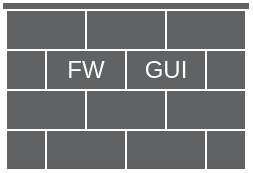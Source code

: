 <mxfile version="22.1.16" type="device">
  <diagram name="Page-1" id="7mQ4WatBJcZ_-ltwRFsC">
    <mxGraphModel dx="521" dy="360" grid="1" gridSize="10" guides="1" tooltips="1" connect="1" arrows="1" fold="1" page="1" pageScale="1" pageWidth="1700" pageHeight="1100" math="0" shadow="0">
      <root>
        <mxCell id="0" />
        <mxCell id="1" parent="0" />
        <mxCell id="GRuEMfjjA_Yr1zbTqD5k-22" value="" style="whiteSpace=wrap;html=1;strokeColor=#FFFFFF;shadow=0;gradientColor=none;gradientDirection=north;fillColor=#606263;aspect=fixed;" vertex="1" parent="1">
          <mxGeometry x="400" y="460" width="40" height="20" as="geometry" />
        </mxCell>
        <mxCell id="GRuEMfjjA_Yr1zbTqD5k-23" value="" style="whiteSpace=wrap;html=1;strokeColor=#FFFFFF;shadow=0;gradientColor=none;gradientDirection=north;fillColor=#606263;aspect=fixed;" vertex="1" parent="1">
          <mxGeometry x="360" y="460" width="40" height="20" as="geometry" />
        </mxCell>
        <mxCell id="GRuEMfjjA_Yr1zbTqD5k-24" value="" style="whiteSpace=wrap;html=1;strokeColor=#FFFFFF;shadow=0;gradientColor=none;gradientDirection=north;fillColor=#606263;aspect=fixed;" vertex="1" parent="1">
          <mxGeometry x="340" y="440" width="40" height="20" as="geometry" />
        </mxCell>
        <mxCell id="GRuEMfjjA_Yr1zbTqD5k-25" value="" style="whiteSpace=wrap;html=1;strokeColor=#FFFFFF;shadow=0;gradientColor=none;gradientDirection=north;fillColor=#606263;aspect=fixed;" vertex="1" parent="1">
          <mxGeometry x="380" y="440" width="40" height="20" as="geometry" />
        </mxCell>
        <mxCell id="GRuEMfjjA_Yr1zbTqD5k-26" value="" style="whiteSpace=wrap;html=1;strokeColor=#FFFFFF;shadow=0;gradientColor=none;gradientDirection=north;fillColor=#606263;aspect=fixed;" vertex="1" parent="1">
          <mxGeometry x="420" y="440" width="40" height="20" as="geometry" />
        </mxCell>
        <mxCell id="GRuEMfjjA_Yr1zbTqD5k-27" value="" style="whiteSpace=wrap;html=1;strokeColor=#FFFFFF;shadow=0;gradientColor=none;gradientDirection=north;fillColor=#606263;aspect=fixed;" vertex="1" parent="1">
          <mxGeometry x="380" y="400" width="40" height="20" as="geometry" />
        </mxCell>
        <mxCell id="GRuEMfjjA_Yr1zbTqD5k-28" value="" style="whiteSpace=wrap;html=1;strokeColor=#FFFFFF;shadow=0;gradientColor=none;gradientDirection=north;fillColor=#606263;aspect=fixed;" vertex="1" parent="1">
          <mxGeometry x="420" y="400" width="40" height="20" as="geometry" />
        </mxCell>
        <mxCell id="GRuEMfjjA_Yr1zbTqD5k-29" value="GUI" style="whiteSpace=wrap;html=1;strokeColor=#FFFFFF;shadow=0;gradientColor=none;gradientDirection=north;fillColor=#606263;aspect=fixed;fontColor=#FFFFFF;" vertex="1" parent="1">
          <mxGeometry x="400" y="420" width="40" height="20" as="geometry" />
        </mxCell>
        <mxCell id="GRuEMfjjA_Yr1zbTqD5k-30" value="FW" style="whiteSpace=wrap;html=1;strokeColor=#FFFFFF;shadow=0;gradientColor=none;gradientDirection=north;fillColor=#606263;aspect=fixed;fontColor=#FFFFFF;" vertex="1" parent="1">
          <mxGeometry x="360" y="420" width="40" height="20" as="geometry" />
        </mxCell>
        <mxCell id="GRuEMfjjA_Yr1zbTqD5k-31" value="" style="whiteSpace=wrap;html=1;strokeColor=#FFFFFF;shadow=0;gradientColor=none;gradientDirection=north;fillColor=#606263;aspect=fixed;" vertex="1" parent="1">
          <mxGeometry x="340" y="400" width="40" height="20" as="geometry" />
        </mxCell>
        <mxCell id="GRuEMfjjA_Yr1zbTqD5k-32" value="" style="whiteSpace=wrap;html=1;strokeColor=#FFFFFF;shadow=0;gradientColor=none;gradientDirection=north;fillColor=#606263;" vertex="1" parent="1">
          <mxGeometry x="340" y="460" width="20" height="20" as="geometry" />
        </mxCell>
        <mxCell id="GRuEMfjjA_Yr1zbTqD5k-33" value="" style="whiteSpace=wrap;html=1;strokeColor=#FFFFFF;shadow=0;gradientColor=none;gradientDirection=north;fillColor=#606263;" vertex="1" parent="1">
          <mxGeometry x="340" y="420" width="20" height="20" as="geometry" />
        </mxCell>
        <mxCell id="GRuEMfjjA_Yr1zbTqD5k-34" value="" style="whiteSpace=wrap;html=1;strokeColor=#FFFFFF;shadow=0;gradientColor=none;gradientDirection=north;fillColor=#606263;" vertex="1" parent="1">
          <mxGeometry x="440" y="460" width="20" height="20" as="geometry" />
        </mxCell>
        <mxCell id="GRuEMfjjA_Yr1zbTqD5k-35" value="" style="whiteSpace=wrap;html=1;strokeColor=#FFFFFF;shadow=0;gradientColor=none;gradientDirection=north;fillColor=#606263;" vertex="1" parent="1">
          <mxGeometry x="440" y="420" width="20" height="20" as="geometry" />
        </mxCell>
        <mxCell id="GRuEMfjjA_Yr1zbTqD5k-36" value="" style="whiteSpace=wrap;html=1;strokeColor=#FFFFFF;shadow=0;gradientColor=none;gradientDirection=north;glass=0;rounded=0;fillStyle=auto;fillColor=#606263;aspect=fixed;" vertex="1" parent="1">
          <mxGeometry x="338" y="396" width="124" height="4" as="geometry" />
        </mxCell>
      </root>
    </mxGraphModel>
  </diagram>
</mxfile>
